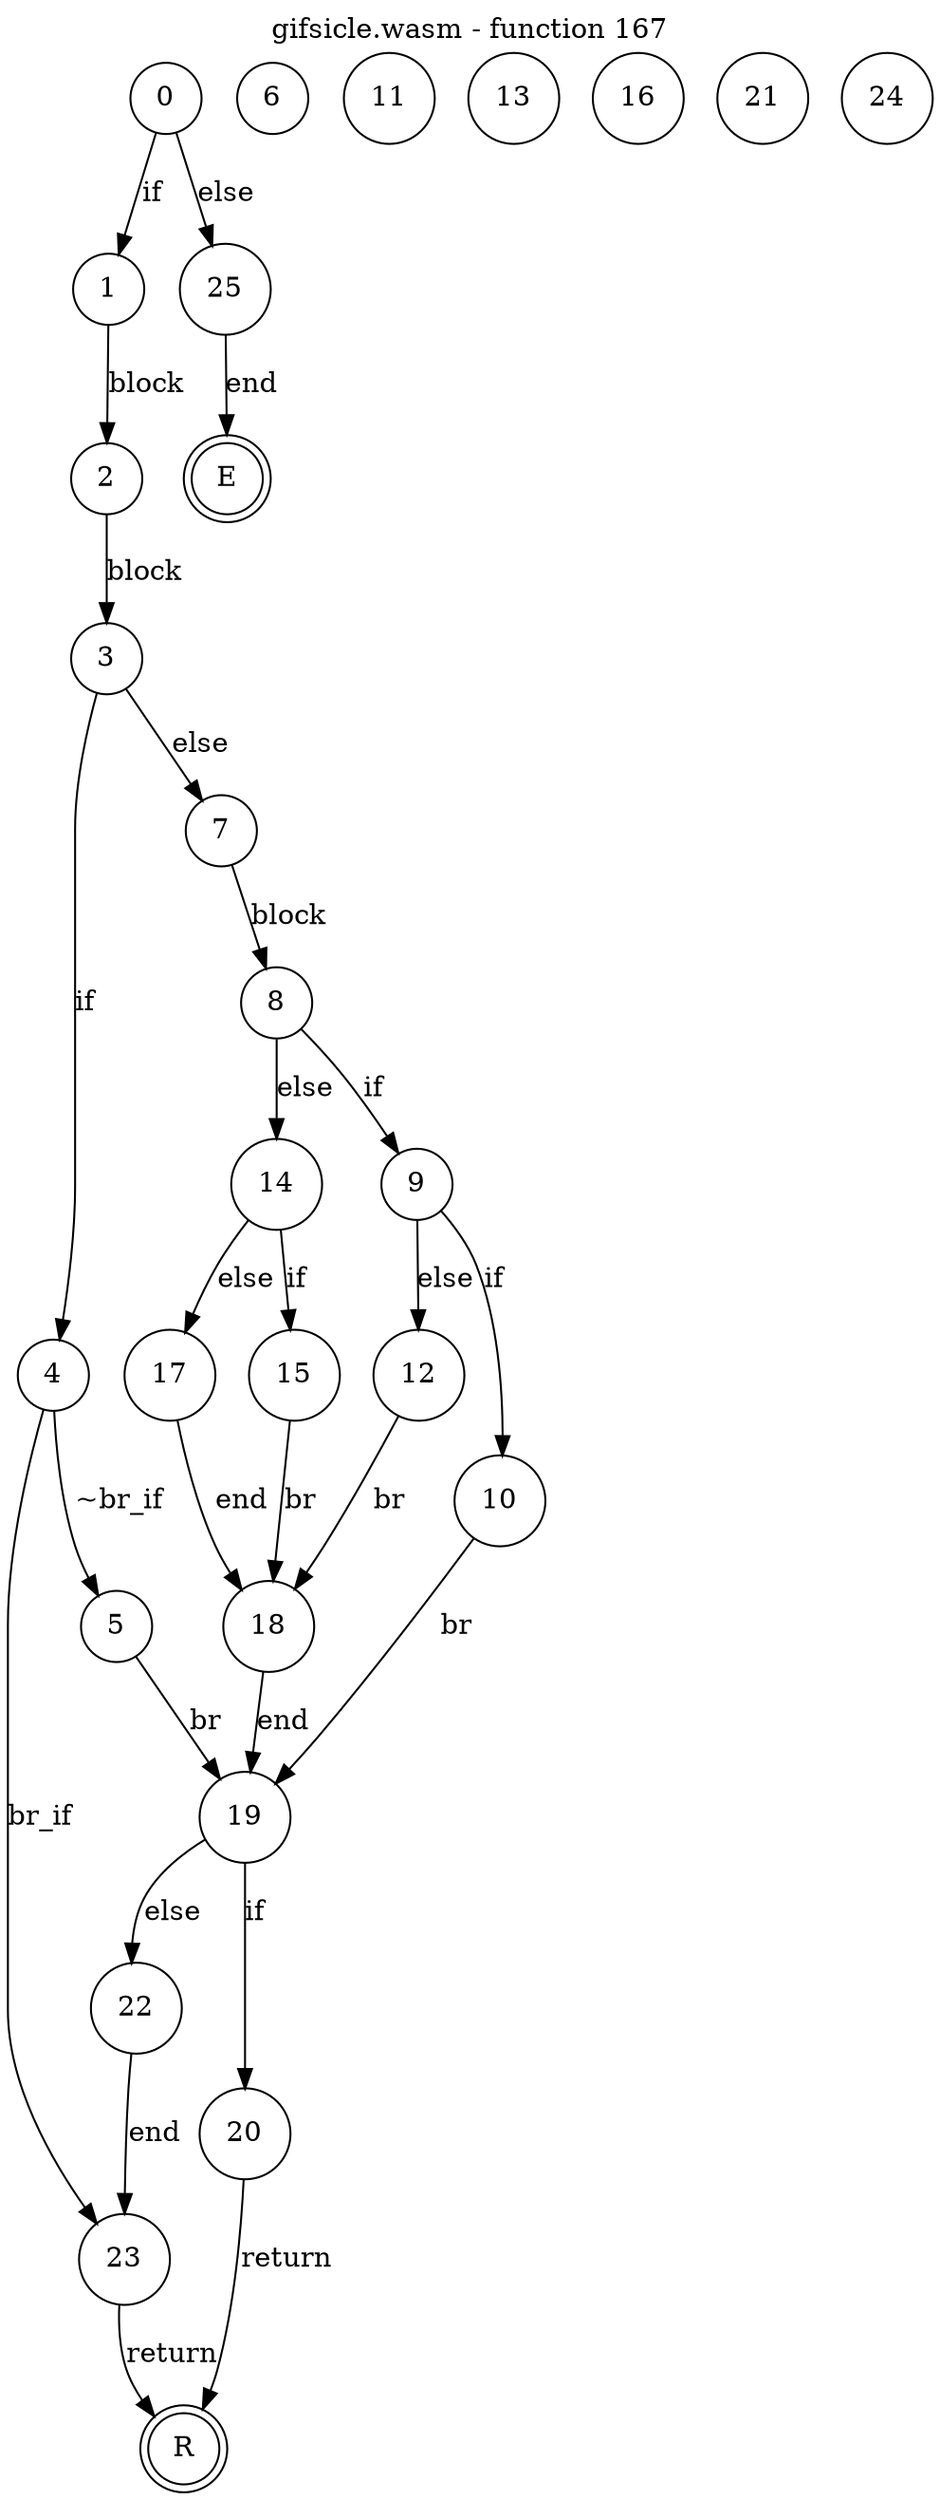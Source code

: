 digraph finite_state_machine {
    label = "gifsicle.wasm - function 167"
    labelloc =  t
    labelfontsize = 16
    labelfontcolor = black
    labelfontname = "Helvetica"
    node [shape = doublecircle]; E R ;
node [shape=circle, fontcolor=black, style="", label="0"]0
node [shape=circle, fontcolor=black, style="", label="1"]1
node [shape=circle, fontcolor=black, style="", label="2"]2
node [shape=circle, fontcolor=black, style="", label="3"]3
node [shape=circle, fontcolor=black, style="", label="4"]4
node [shape=circle, fontcolor=black, style="", label="5"]5
node [shape=circle, fontcolor=black, style="", label="6"]6
node [shape=circle, fontcolor=black, style="", label="7"]7
node [shape=circle, fontcolor=black, style="", label="8"]8
node [shape=circle, fontcolor=black, style="", label="9"]9
node [shape=circle, fontcolor=black, style="", label="10"]10
node [shape=circle, fontcolor=black, style="", label="11"]11
node [shape=circle, fontcolor=black, style="", label="12"]12
node [shape=circle, fontcolor=black, style="", label="13"]13
node [shape=circle, fontcolor=black, style="", label="14"]14
node [shape=circle, fontcolor=black, style="", label="15"]15
node [shape=circle, fontcolor=black, style="", label="16"]16
node [shape=circle, fontcolor=black, style="", label="17"]17
node [shape=circle, fontcolor=black, style="", label="18"]18
node [shape=circle, fontcolor=black, style="", label="19"]19
node [shape=circle, fontcolor=black, style="", label="20"]20
node [shape=circle, fontcolor=black, style="", label="21"]21
node [shape=circle, fontcolor=black, style="", label="22"]22
node [shape=circle, fontcolor=black, style="", label="23"]23
node [shape=circle, fontcolor=black, style="", label="24"]24
node [shape=circle, fontcolor=black, style="", label="25"]25
node [shape=circle, fontcolor=black, style="", label="E"]E
node [shape=circle, fontcolor=black, style="", label="R"]R
    0 -> 1[label="if"];
    0 -> 25[label="else"];
    1 -> 2[label="block"];
    2 -> 3[label="block"];
    3 -> 4[label="if"];
    3 -> 7[label="else"];
    4 -> 5[label="~br_if"];
    4 -> 23[label="br_if"];
    5 -> 19[label="br"];
    7 -> 8[label="block"];
    8 -> 9[label="if"];
    8 -> 14[label="else"];
    9 -> 10[label="if"];
    9 -> 12[label="else"];
    10 -> 19[label="br"];
    12 -> 18[label="br"];
    14 -> 15[label="if"];
    14 -> 17[label="else"];
    15 -> 18[label="br"];
    17 -> 18[label="end"];
    18 -> 19[label="end"];
    19 -> 20[label="if"];
    19 -> 22[label="else"];
    20 -> R[label="return"];
    22 -> 23[label="end"];
    23 -> R[label="return"];
    25 -> E[label="end"];
}
